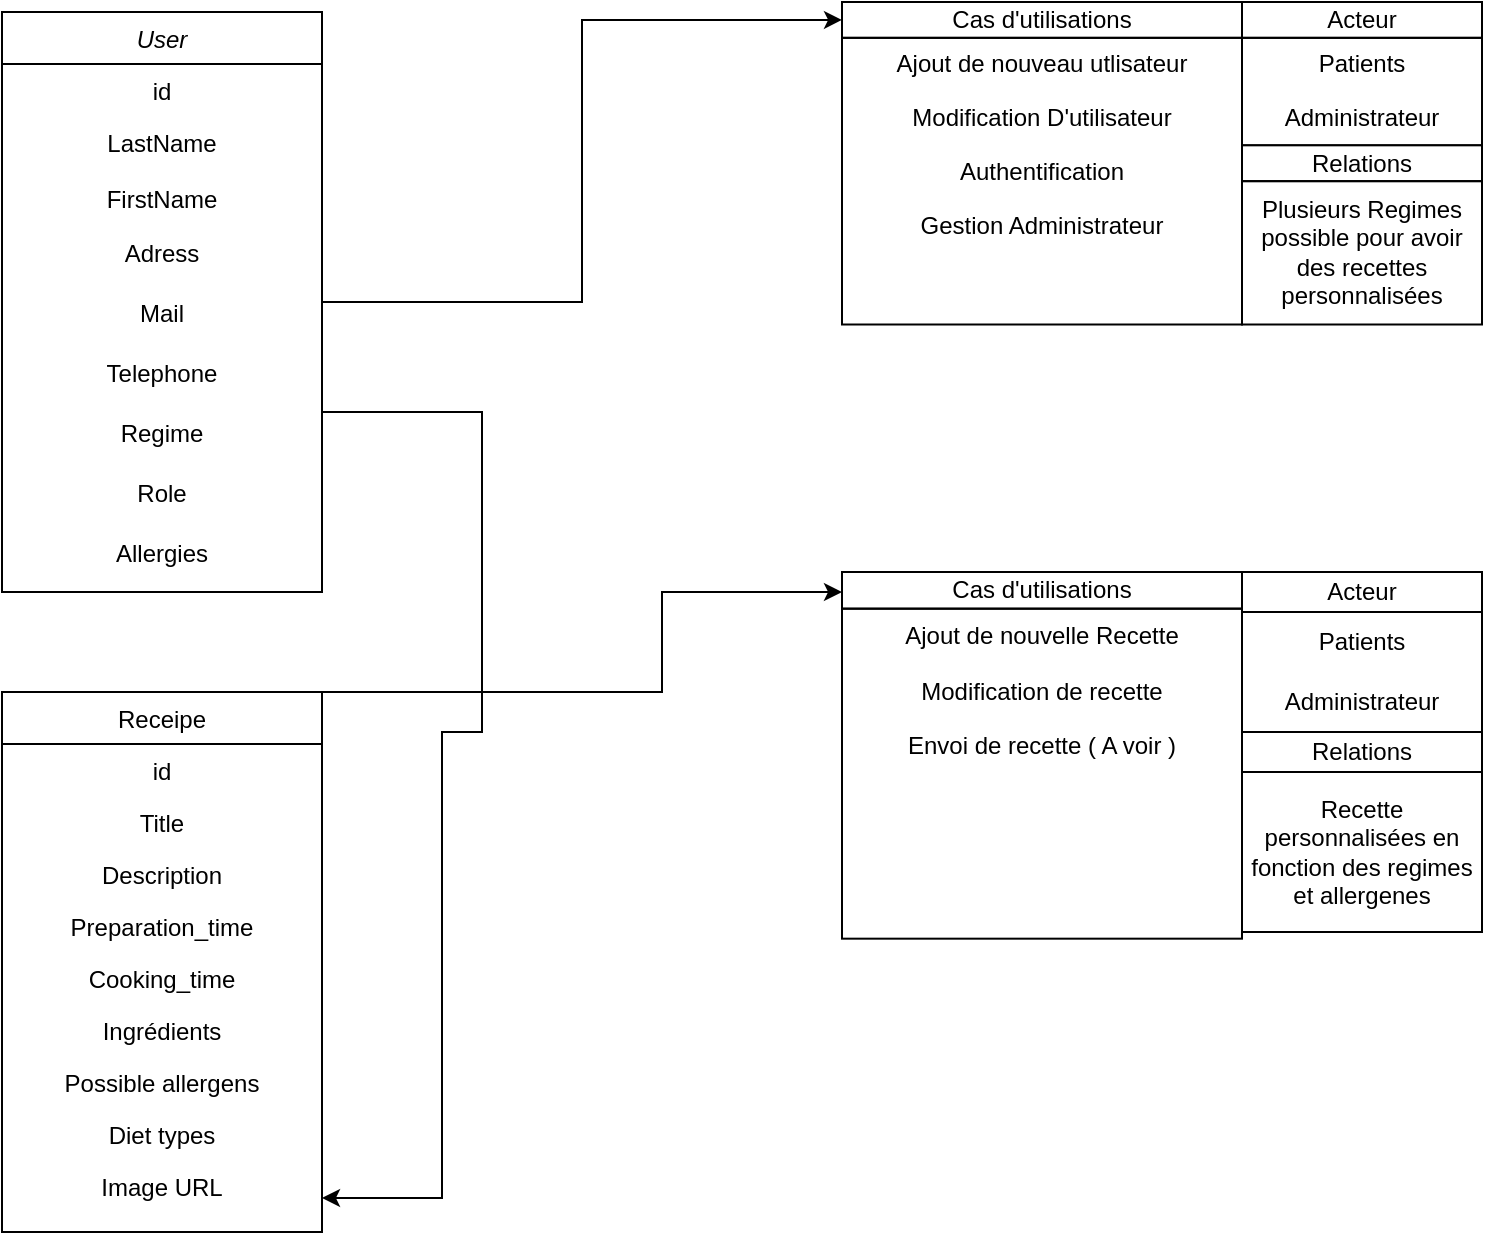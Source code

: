 <mxfile version="21.6.8" type="github">
  <diagram id="C5RBs43oDa-KdzZeNtuy" name="Page-1">
    <mxGraphModel dx="1562" dy="822" grid="1" gridSize="10" guides="1" tooltips="1" connect="1" arrows="1" fold="1" page="1" pageScale="1" pageWidth="827" pageHeight="1169" math="0" shadow="0">
      <root>
        <mxCell id="WIyWlLk6GJQsqaUBKTNV-0" />
        <mxCell id="WIyWlLk6GJQsqaUBKTNV-1" parent="WIyWlLk6GJQsqaUBKTNV-0" />
        <mxCell id="8wjIcGyNlAFSRhuU1HUV-47" style="edgeStyle=orthogonalEdgeStyle;rounded=0;orthogonalLoop=1;jettySize=auto;html=1;entryX=0;entryY=0.5;entryDx=0;entryDy=0;" parent="WIyWlLk6GJQsqaUBKTNV-1" source="zkfFHV4jXpPFQw0GAbJ--0" target="8wjIcGyNlAFSRhuU1HUV-11" edge="1">
          <mxGeometry relative="1" as="geometry" />
        </mxCell>
        <mxCell id="zkfFHV4jXpPFQw0GAbJ--0" value="User" style="swimlane;fontStyle=2;align=center;verticalAlign=top;childLayout=stackLayout;horizontal=1;startSize=26;horizontalStack=0;resizeParent=1;resizeLast=0;collapsible=1;marginBottom=0;rounded=0;shadow=0;strokeWidth=1;" parent="WIyWlLk6GJQsqaUBKTNV-1" vertex="1">
          <mxGeometry x="70" y="40" width="160" height="290" as="geometry">
            <mxRectangle x="220" y="120" width="160" height="26" as="alternateBounds" />
          </mxGeometry>
        </mxCell>
        <mxCell id="zkfFHV4jXpPFQw0GAbJ--1" value="id&#xa;" style="text;align=center;verticalAlign=top;spacingLeft=4;spacingRight=4;overflow=hidden;rotatable=0;points=[[0,0.5],[1,0.5]];portConstraint=eastwest;" parent="zkfFHV4jXpPFQw0GAbJ--0" vertex="1">
          <mxGeometry y="26" width="160" height="26" as="geometry" />
        </mxCell>
        <mxCell id="zkfFHV4jXpPFQw0GAbJ--2" value="LastName" style="text;align=center;verticalAlign=top;spacingLeft=4;spacingRight=4;overflow=hidden;rotatable=0;points=[[0,0.5],[1,0.5]];portConstraint=eastwest;rounded=0;shadow=0;html=0;" parent="zkfFHV4jXpPFQw0GAbJ--0" vertex="1">
          <mxGeometry y="52" width="160" height="28" as="geometry" />
        </mxCell>
        <mxCell id="zkfFHV4jXpPFQw0GAbJ--3" value="FirstName" style="text;align=center;verticalAlign=top;spacingLeft=4;spacingRight=4;overflow=hidden;rotatable=0;points=[[0,0.5],[1,0.5]];portConstraint=eastwest;rounded=0;shadow=0;html=0;" parent="zkfFHV4jXpPFQw0GAbJ--0" vertex="1">
          <mxGeometry y="80" width="160" height="26" as="geometry" />
        </mxCell>
        <mxCell id="8wjIcGyNlAFSRhuU1HUV-1" value="Adress" style="text;html=1;strokeColor=none;fillColor=none;align=center;verticalAlign=middle;whiteSpace=wrap;rounded=0;" parent="zkfFHV4jXpPFQw0GAbJ--0" vertex="1">
          <mxGeometry y="106" width="160" height="30" as="geometry" />
        </mxCell>
        <mxCell id="8wjIcGyNlAFSRhuU1HUV-2" value="Mail" style="text;html=1;strokeColor=none;fillColor=none;align=center;verticalAlign=middle;whiteSpace=wrap;rounded=0;" parent="zkfFHV4jXpPFQw0GAbJ--0" vertex="1">
          <mxGeometry y="136" width="160" height="30" as="geometry" />
        </mxCell>
        <mxCell id="8wjIcGyNlAFSRhuU1HUV-29" value="Telephone" style="text;html=1;strokeColor=none;fillColor=none;align=center;verticalAlign=middle;whiteSpace=wrap;rounded=0;" parent="zkfFHV4jXpPFQw0GAbJ--0" vertex="1">
          <mxGeometry y="166" width="160" height="30" as="geometry" />
        </mxCell>
        <mxCell id="8wjIcGyNlAFSRhuU1HUV-3" value="Regime" style="text;html=1;strokeColor=none;fillColor=none;align=center;verticalAlign=middle;whiteSpace=wrap;rounded=0;" parent="zkfFHV4jXpPFQw0GAbJ--0" vertex="1">
          <mxGeometry y="196" width="160" height="30" as="geometry" />
        </mxCell>
        <mxCell id="8wjIcGyNlAFSRhuU1HUV-4" value="Role" style="text;html=1;strokeColor=none;fillColor=none;align=center;verticalAlign=middle;whiteSpace=wrap;rounded=0;" parent="zkfFHV4jXpPFQw0GAbJ--0" vertex="1">
          <mxGeometry y="226" width="160" height="30" as="geometry" />
        </mxCell>
        <mxCell id="NcDw_tYp0vLQSQuPj4At-2" value="Allergies" style="text;html=1;strokeColor=none;fillColor=none;align=center;verticalAlign=middle;whiteSpace=wrap;rounded=0;" parent="zkfFHV4jXpPFQw0GAbJ--0" vertex="1">
          <mxGeometry y="256" width="160" height="30" as="geometry" />
        </mxCell>
        <mxCell id="8wjIcGyNlAFSRhuU1HUV-48" style="edgeStyle=orthogonalEdgeStyle;rounded=0;orthogonalLoop=1;jettySize=auto;html=1;" parent="WIyWlLk6GJQsqaUBKTNV-1" source="zkfFHV4jXpPFQw0GAbJ--17" target="8wjIcGyNlAFSRhuU1HUV-44" edge="1">
          <mxGeometry relative="1" as="geometry">
            <Array as="points">
              <mxPoint x="400" y="380" />
              <mxPoint x="400" y="330" />
            </Array>
          </mxGeometry>
        </mxCell>
        <mxCell id="zkfFHV4jXpPFQw0GAbJ--17" value="Receipe" style="swimlane;fontStyle=0;align=center;verticalAlign=top;childLayout=stackLayout;horizontal=1;startSize=26;horizontalStack=0;resizeParent=1;resizeLast=0;collapsible=1;marginBottom=0;rounded=0;shadow=0;strokeWidth=1;" parent="WIyWlLk6GJQsqaUBKTNV-1" vertex="1">
          <mxGeometry x="70" y="380" width="160" height="270" as="geometry">
            <mxRectangle x="550" y="140" width="160" height="26" as="alternateBounds" />
          </mxGeometry>
        </mxCell>
        <mxCell id="zkfFHV4jXpPFQw0GAbJ--18" value="id" style="text;align=center;verticalAlign=top;spacingLeft=4;spacingRight=4;overflow=hidden;rotatable=0;points=[[0,0.5],[1,0.5]];portConstraint=eastwest;" parent="zkfFHV4jXpPFQw0GAbJ--17" vertex="1">
          <mxGeometry y="26" width="160" height="26" as="geometry" />
        </mxCell>
        <mxCell id="zkfFHV4jXpPFQw0GAbJ--19" value="Title" style="text;align=center;verticalAlign=top;spacingLeft=4;spacingRight=4;overflow=hidden;rotatable=0;points=[[0,0.5],[1,0.5]];portConstraint=eastwest;rounded=0;shadow=0;html=0;" parent="zkfFHV4jXpPFQw0GAbJ--17" vertex="1">
          <mxGeometry y="52" width="160" height="26" as="geometry" />
        </mxCell>
        <mxCell id="zkfFHV4jXpPFQw0GAbJ--20" value="Description" style="text;align=center;verticalAlign=top;spacingLeft=4;spacingRight=4;overflow=hidden;rotatable=0;points=[[0,0.5],[1,0.5]];portConstraint=eastwest;rounded=0;shadow=0;html=0;" parent="zkfFHV4jXpPFQw0GAbJ--17" vertex="1">
          <mxGeometry y="78" width="160" height="26" as="geometry" />
        </mxCell>
        <mxCell id="zkfFHV4jXpPFQw0GAbJ--21" value="Preparation_time" style="text;align=center;verticalAlign=top;spacingLeft=4;spacingRight=4;overflow=hidden;rotatable=0;points=[[0,0.5],[1,0.5]];portConstraint=eastwest;rounded=0;shadow=0;html=0;" parent="zkfFHV4jXpPFQw0GAbJ--17" vertex="1">
          <mxGeometry y="104" width="160" height="26" as="geometry" />
        </mxCell>
        <mxCell id="zkfFHV4jXpPFQw0GAbJ--24" value="Cooking_time" style="text;align=center;verticalAlign=top;spacingLeft=4;spacingRight=4;overflow=hidden;rotatable=0;points=[[0,0.5],[1,0.5]];portConstraint=eastwest;" parent="zkfFHV4jXpPFQw0GAbJ--17" vertex="1">
          <mxGeometry y="130" width="160" height="26" as="geometry" />
        </mxCell>
        <mxCell id="zkfFHV4jXpPFQw0GAbJ--25" value="Ingrédients" style="text;align=center;verticalAlign=top;spacingLeft=4;spacingRight=4;overflow=hidden;rotatable=0;points=[[0,0.5],[1,0.5]];portConstraint=eastwest;" parent="zkfFHV4jXpPFQw0GAbJ--17" vertex="1">
          <mxGeometry y="156" width="160" height="26" as="geometry" />
        </mxCell>
        <mxCell id="8wjIcGyNlAFSRhuU1HUV-6" value="Possible allergens" style="text;align=center;verticalAlign=top;spacingLeft=4;spacingRight=4;overflow=hidden;rotatable=0;points=[[0,0.5],[1,0.5]];portConstraint=eastwest;" parent="zkfFHV4jXpPFQw0GAbJ--17" vertex="1">
          <mxGeometry y="182" width="160" height="26" as="geometry" />
        </mxCell>
        <mxCell id="8wjIcGyNlAFSRhuU1HUV-7" value="Diet types" style="text;align=center;verticalAlign=top;spacingLeft=4;spacingRight=4;overflow=hidden;rotatable=0;points=[[0,0.5],[1,0.5]];portConstraint=eastwest;" parent="zkfFHV4jXpPFQw0GAbJ--17" vertex="1">
          <mxGeometry y="208" width="160" height="26" as="geometry" />
        </mxCell>
        <mxCell id="8wjIcGyNlAFSRhuU1HUV-8" value="Image URL" style="text;align=center;verticalAlign=top;spacingLeft=4;spacingRight=4;overflow=hidden;rotatable=0;points=[[0,0.5],[1,0.5]];portConstraint=eastwest;" parent="zkfFHV4jXpPFQw0GAbJ--17" vertex="1">
          <mxGeometry y="234" width="160" height="26" as="geometry" />
        </mxCell>
        <mxCell id="8wjIcGyNlAFSRhuU1HUV-26" style="edgeStyle=orthogonalEdgeStyle;rounded=0;orthogonalLoop=1;jettySize=auto;html=1;entryX=1;entryY=0.5;entryDx=0;entryDy=0;" parent="WIyWlLk6GJQsqaUBKTNV-1" source="8wjIcGyNlAFSRhuU1HUV-3" edge="1">
          <mxGeometry relative="1" as="geometry">
            <Array as="points">
              <mxPoint x="310" y="240" />
              <mxPoint x="310" y="400" />
              <mxPoint x="290" y="400" />
              <mxPoint x="290" y="633" />
            </Array>
            <mxPoint x="170.0" y="255.0" as="sourcePoint" />
            <mxPoint x="230" y="633" as="targetPoint" />
          </mxGeometry>
        </mxCell>
        <mxCell id="8wjIcGyNlAFSRhuU1HUV-28" value="" style="group" parent="WIyWlLk6GJQsqaUBKTNV-1" vertex="1" connectable="0">
          <mxGeometry x="490" y="35" width="320" height="215" as="geometry" />
        </mxCell>
        <mxCell id="8wjIcGyNlAFSRhuU1HUV-14" value="Ajout de nouveau utlisateur" style="text;html=1;strokeColor=none;fillColor=none;align=center;verticalAlign=middle;whiteSpace=wrap;rounded=0;" parent="8wjIcGyNlAFSRhuU1HUV-28" vertex="1">
          <mxGeometry y="17.917" width="200" height="26.875" as="geometry" />
        </mxCell>
        <mxCell id="8wjIcGyNlAFSRhuU1HUV-15" value="Modification D&#39;utilisateur" style="text;html=1;strokeColor=none;fillColor=none;align=center;verticalAlign=middle;whiteSpace=wrap;rounded=0;" parent="8wjIcGyNlAFSRhuU1HUV-28" vertex="1">
          <mxGeometry y="44.792" width="200" height="26.875" as="geometry" />
        </mxCell>
        <mxCell id="8wjIcGyNlAFSRhuU1HUV-17" value="Authentification" style="text;html=1;strokeColor=none;fillColor=none;align=center;verticalAlign=middle;whiteSpace=wrap;rounded=0;" parent="8wjIcGyNlAFSRhuU1HUV-28" vertex="1">
          <mxGeometry y="71.667" width="200" height="26.875" as="geometry" />
        </mxCell>
        <mxCell id="8wjIcGyNlAFSRhuU1HUV-18" value="Gestion Administrateur" style="text;html=1;strokeColor=none;fillColor=none;align=center;verticalAlign=middle;whiteSpace=wrap;rounded=0;" parent="8wjIcGyNlAFSRhuU1HUV-28" vertex="1">
          <mxGeometry y="98.542" width="200" height="26.875" as="geometry" />
        </mxCell>
        <mxCell id="8wjIcGyNlAFSRhuU1HUV-19" value="Acteur" style="rounded=0;whiteSpace=wrap;html=1;" parent="8wjIcGyNlAFSRhuU1HUV-28" vertex="1">
          <mxGeometry x="200" width="120" height="17.917" as="geometry" />
        </mxCell>
        <mxCell id="8wjIcGyNlAFSRhuU1HUV-20" value="" style="rounded=0;whiteSpace=wrap;html=1;fillColor=none;" parent="8wjIcGyNlAFSRhuU1HUV-28" vertex="1">
          <mxGeometry x="200" y="17.917" width="120" height="53.75" as="geometry" />
        </mxCell>
        <mxCell id="8wjIcGyNlAFSRhuU1HUV-21" value="Patients" style="text;html=1;strokeColor=none;fillColor=none;align=center;verticalAlign=middle;whiteSpace=wrap;rounded=0;" parent="8wjIcGyNlAFSRhuU1HUV-28" vertex="1">
          <mxGeometry x="200" y="17.917" width="120" height="26.875" as="geometry" />
        </mxCell>
        <mxCell id="8wjIcGyNlAFSRhuU1HUV-22" value="Administrateur" style="text;html=1;strokeColor=none;fillColor=none;align=center;verticalAlign=middle;whiteSpace=wrap;rounded=0;" parent="8wjIcGyNlAFSRhuU1HUV-28" vertex="1">
          <mxGeometry x="200" y="44.792" width="120" height="26.875" as="geometry" />
        </mxCell>
        <mxCell id="8wjIcGyNlAFSRhuU1HUV-23" value="Relations" style="rounded=0;whiteSpace=wrap;html=1;" parent="8wjIcGyNlAFSRhuU1HUV-28" vertex="1">
          <mxGeometry x="200" y="71.667" width="120" height="17.917" as="geometry" />
        </mxCell>
        <mxCell id="8wjIcGyNlAFSRhuU1HUV-24" value="" style="rounded=0;whiteSpace=wrap;html=1;fillColor=none;" parent="8wjIcGyNlAFSRhuU1HUV-28" vertex="1">
          <mxGeometry x="200" y="89.583" width="120" height="71.667" as="geometry" />
        </mxCell>
        <mxCell id="8wjIcGyNlAFSRhuU1HUV-25" value="Plusieurs Regimes possible pour avoir des recettes personnalisées" style="text;html=1;strokeColor=none;fillColor=none;align=center;verticalAlign=middle;whiteSpace=wrap;rounded=0;" parent="8wjIcGyNlAFSRhuU1HUV-28" vertex="1">
          <mxGeometry x="200" y="89.583" width="120" height="71.667" as="geometry" />
        </mxCell>
        <mxCell id="8wjIcGyNlAFSRhuU1HUV-27" value="" style="group" parent="8wjIcGyNlAFSRhuU1HUV-28" vertex="1" connectable="0">
          <mxGeometry width="200" height="215" as="geometry" />
        </mxCell>
        <mxCell id="8wjIcGyNlAFSRhuU1HUV-11" value="Cas d&#39;utilisations" style="rounded=0;whiteSpace=wrap;html=1;" parent="8wjIcGyNlAFSRhuU1HUV-27" vertex="1">
          <mxGeometry width="200" height="17.917" as="geometry" />
        </mxCell>
        <mxCell id="8wjIcGyNlAFSRhuU1HUV-12" value="" style="rounded=0;whiteSpace=wrap;html=1;fillColor=none;" parent="8wjIcGyNlAFSRhuU1HUV-27" vertex="1">
          <mxGeometry y="17.917" width="200" height="143.333" as="geometry" />
        </mxCell>
        <mxCell id="8wjIcGyNlAFSRhuU1HUV-51" style="edgeStyle=orthogonalEdgeStyle;rounded=0;orthogonalLoop=1;jettySize=auto;html=1;exitX=0.5;exitY=1;exitDx=0;exitDy=0;" parent="8wjIcGyNlAFSRhuU1HUV-27" source="8wjIcGyNlAFSRhuU1HUV-12" target="8wjIcGyNlAFSRhuU1HUV-12" edge="1">
          <mxGeometry relative="1" as="geometry" />
        </mxCell>
        <mxCell id="8wjIcGyNlAFSRhuU1HUV-36" value="Acteur" style="rounded=0;whiteSpace=wrap;html=1;" parent="WIyWlLk6GJQsqaUBKTNV-1" vertex="1">
          <mxGeometry x="690" y="320" width="120" height="20" as="geometry" />
        </mxCell>
        <mxCell id="8wjIcGyNlAFSRhuU1HUV-37" value="" style="rounded=0;whiteSpace=wrap;html=1;fillColor=none;" parent="WIyWlLk6GJQsqaUBKTNV-1" vertex="1">
          <mxGeometry x="690" y="340" width="120" height="60" as="geometry" />
        </mxCell>
        <mxCell id="8wjIcGyNlAFSRhuU1HUV-38" value="Patients" style="text;html=1;strokeColor=none;fillColor=none;align=center;verticalAlign=middle;whiteSpace=wrap;rounded=0;" parent="WIyWlLk6GJQsqaUBKTNV-1" vertex="1">
          <mxGeometry x="690" y="340" width="120" height="30" as="geometry" />
        </mxCell>
        <mxCell id="8wjIcGyNlAFSRhuU1HUV-39" value="Administrateur" style="text;html=1;strokeColor=none;fillColor=none;align=center;verticalAlign=middle;whiteSpace=wrap;rounded=0;" parent="WIyWlLk6GJQsqaUBKTNV-1" vertex="1">
          <mxGeometry x="690" y="370" width="120" height="30" as="geometry" />
        </mxCell>
        <mxCell id="8wjIcGyNlAFSRhuU1HUV-40" value="Relations" style="rounded=0;whiteSpace=wrap;html=1;" parent="WIyWlLk6GJQsqaUBKTNV-1" vertex="1">
          <mxGeometry x="690" y="400" width="120" height="20" as="geometry" />
        </mxCell>
        <mxCell id="8wjIcGyNlAFSRhuU1HUV-41" value="" style="rounded=0;whiteSpace=wrap;html=1;fillColor=none;" parent="WIyWlLk6GJQsqaUBKTNV-1" vertex="1">
          <mxGeometry x="690" y="420" width="120" height="80" as="geometry" />
        </mxCell>
        <mxCell id="8wjIcGyNlAFSRhuU1HUV-42" value="Recette personnalisées en fonction des regimes et allergenes" style="text;html=1;strokeColor=none;fillColor=none;align=center;verticalAlign=middle;whiteSpace=wrap;rounded=0;" parent="WIyWlLk6GJQsqaUBKTNV-1" vertex="1">
          <mxGeometry x="690" y="420" width="120" height="80" as="geometry" />
        </mxCell>
        <mxCell id="8wjIcGyNlAFSRhuU1HUV-43" value="" style="group" parent="WIyWlLk6GJQsqaUBKTNV-1" vertex="1" connectable="0">
          <mxGeometry x="490" y="320" width="200" height="220" as="geometry" />
        </mxCell>
        <mxCell id="8wjIcGyNlAFSRhuU1HUV-49" value="" style="group" parent="8wjIcGyNlAFSRhuU1HUV-43" vertex="1" connectable="0">
          <mxGeometry width="200" height="220" as="geometry" />
        </mxCell>
        <mxCell id="8wjIcGyNlAFSRhuU1HUV-44" value="Cas d&#39;utilisations" style="rounded=0;whiteSpace=wrap;html=1;" parent="8wjIcGyNlAFSRhuU1HUV-49" vertex="1">
          <mxGeometry width="200" height="18.333" as="geometry" />
        </mxCell>
        <mxCell id="8wjIcGyNlAFSRhuU1HUV-45" value="&lt;span style=&quot;white-space: pre;&quot;&gt;&#x9;&lt;/span&gt;&lt;span style=&quot;white-space: pre;&quot;&gt;&#x9;&lt;/span&gt;" style="rounded=0;whiteSpace=wrap;html=1;fillColor=none;strokeColor=default;glass=0;" parent="8wjIcGyNlAFSRhuU1HUV-49" vertex="1">
          <mxGeometry y="18.333" width="200" height="165" as="geometry" />
        </mxCell>
        <mxCell id="8wjIcGyNlAFSRhuU1HUV-32" value="Ajout de nouvelle Recette" style="text;html=1;strokeColor=none;fillColor=none;align=center;verticalAlign=middle;whiteSpace=wrap;rounded=0;" parent="8wjIcGyNlAFSRhuU1HUV-49" vertex="1">
          <mxGeometry y="18.333" width="200" height="27.5" as="geometry" />
        </mxCell>
        <mxCell id="8wjIcGyNlAFSRhuU1HUV-33" value="Modification de recette" style="text;html=1;strokeColor=none;fillColor=none;align=center;verticalAlign=middle;whiteSpace=wrap;rounded=0;" parent="8wjIcGyNlAFSRhuU1HUV-49" vertex="1">
          <mxGeometry y="45.833" width="200" height="27.5" as="geometry" />
        </mxCell>
        <mxCell id="8wjIcGyNlAFSRhuU1HUV-34" value="Envoi de recette ( A voir )" style="text;html=1;strokeColor=none;fillColor=none;align=center;verticalAlign=middle;whiteSpace=wrap;rounded=0;" parent="8wjIcGyNlAFSRhuU1HUV-49" vertex="1">
          <mxGeometry y="73.333" width="200" height="27.5" as="geometry" />
        </mxCell>
      </root>
    </mxGraphModel>
  </diagram>
</mxfile>

